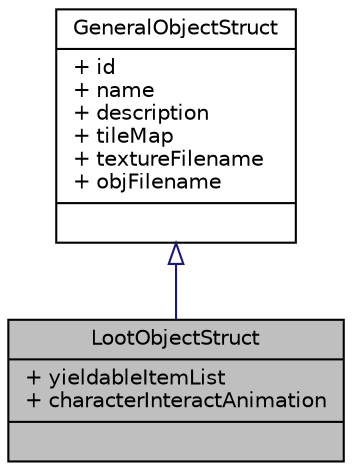 digraph "LootObjectStruct"
{
 // LATEX_PDF_SIZE
  edge [fontname="Helvetica",fontsize="10",labelfontname="Helvetica",labelfontsize="10"];
  node [fontname="Helvetica",fontsize="10",shape=record];
  Node1 [label="{LootObjectStruct\n|+ yieldableItemList\l+ characterInteractAnimation\l|}",height=0.2,width=0.4,color="black", fillcolor="grey75", style="filled", fontcolor="black",tooltip=" "];
  Node2 -> Node1 [dir="back",color="midnightblue",fontsize="10",style="solid",arrowtail="onormal",fontname="Helvetica"];
  Node2 [label="{GeneralObjectStruct\n|+ id\l+ name\l+ description\l+ tileMap\l+ textureFilename\l+ objFilename\l|}",height=0.2,width=0.4,color="black", fillcolor="white", style="filled",URL="$structGeneralObjectStruct.html",tooltip=" "];
}

